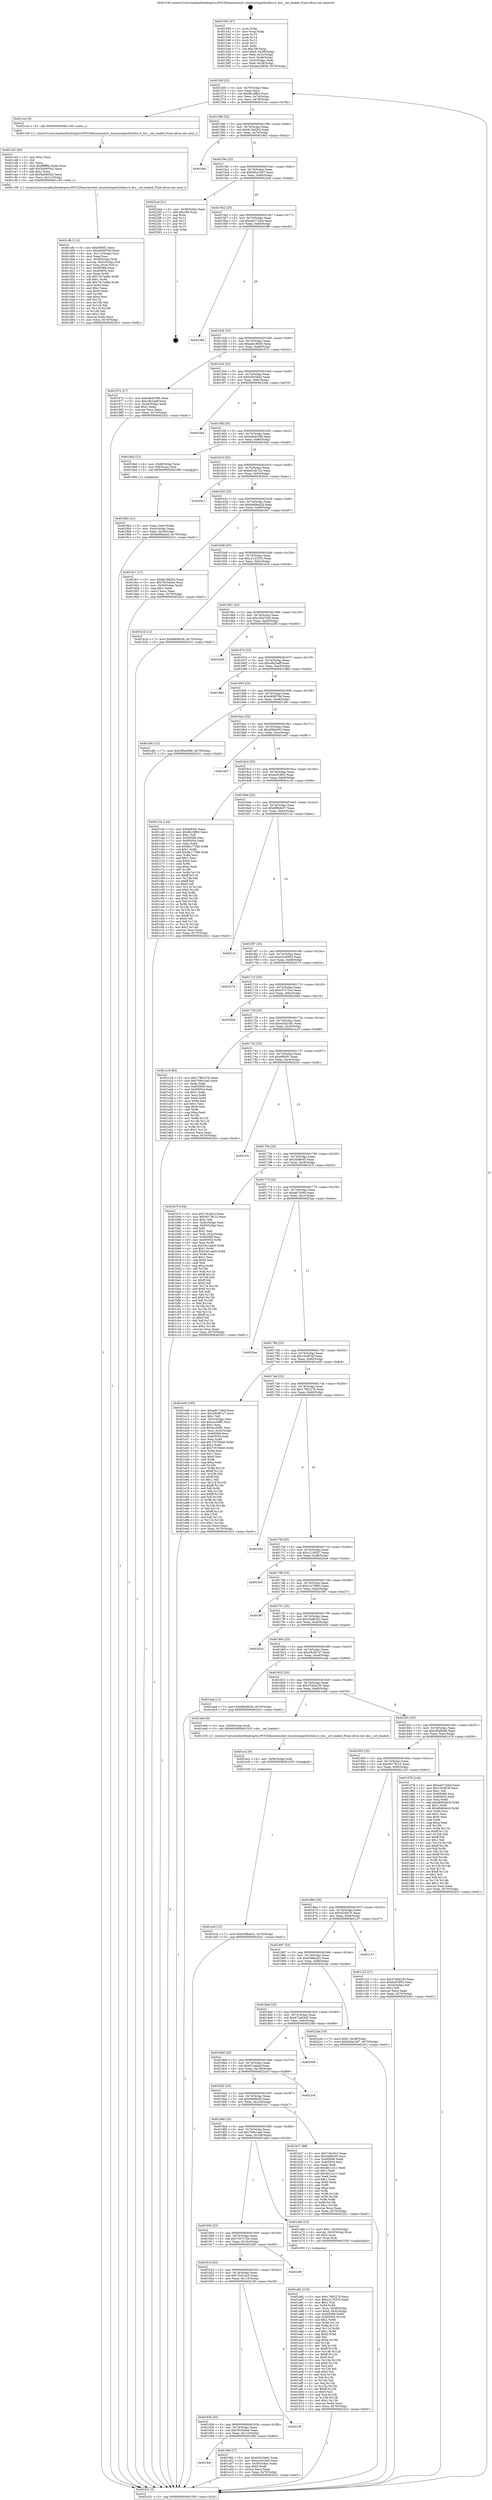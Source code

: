 digraph "0x401540" {
  label = "0x401540 (/mnt/c/Users/mathe/Desktop/tcc/POCII/binaries/extr_linuxtoolsperfutildso.h_dso__set_loaded_Final-ollvm.out::main(0))"
  labelloc = "t"
  node[shape=record]

  Entry [label="",width=0.3,height=0.3,shape=circle,fillcolor=black,style=filled]
  "0x40156f" [label="{
     0x40156f [23]\l
     | [instrs]\l
     &nbsp;&nbsp;0x40156f \<+3\>: mov -0x70(%rbp),%eax\l
     &nbsp;&nbsp;0x401572 \<+2\>: mov %eax,%ecx\l
     &nbsp;&nbsp;0x401574 \<+6\>: sub $0x8b18ffc0,%ecx\l
     &nbsp;&nbsp;0x40157a \<+3\>: mov %eax,-0x74(%rbp)\l
     &nbsp;&nbsp;0x40157d \<+3\>: mov %ecx,-0x78(%rbp)\l
     &nbsp;&nbsp;0x401580 \<+6\>: je 0000000000401cce \<main+0x78e\>\l
  }"]
  "0x401cce" [label="{
     0x401cce [5]\l
     | [instrs]\l
     &nbsp;&nbsp;0x401cce \<+5\>: call 0000000000401160 \<next_i\>\l
     | [calls]\l
     &nbsp;&nbsp;0x401160 \{1\} (/mnt/c/Users/mathe/Desktop/tcc/POCII/binaries/extr_linuxtoolsperfutildso.h_dso__set_loaded_Final-ollvm.out::next_i)\l
  }"]
  "0x401586" [label="{
     0x401586 [22]\l
     | [instrs]\l
     &nbsp;&nbsp;0x401586 \<+5\>: jmp 000000000040158b \<main+0x4b\>\l
     &nbsp;&nbsp;0x40158b \<+3\>: mov -0x74(%rbp),%eax\l
     &nbsp;&nbsp;0x40158e \<+5\>: sub $0x8c19d2b3,%eax\l
     &nbsp;&nbsp;0x401593 \<+3\>: mov %eax,-0x7c(%rbp)\l
     &nbsp;&nbsp;0x401596 \<+6\>: je 00000000004019e2 \<main+0x4a2\>\l
  }"]
  Exit [label="",width=0.3,height=0.3,shape=circle,fillcolor=black,style=filled,peripheries=2]
  "0x4019e2" [label="{
     0x4019e2\l
  }", style=dashed]
  "0x40159c" [label="{
     0x40159c [22]\l
     | [instrs]\l
     &nbsp;&nbsp;0x40159c \<+5\>: jmp 00000000004015a1 \<main+0x61\>\l
     &nbsp;&nbsp;0x4015a1 \<+3\>: mov -0x74(%rbp),%eax\l
     &nbsp;&nbsp;0x4015a4 \<+5\>: sub $0x950a1b97,%eax\l
     &nbsp;&nbsp;0x4015a9 \<+3\>: mov %eax,-0x80(%rbp)\l
     &nbsp;&nbsp;0x4015ac \<+6\>: je 00000000004022ed \<main+0xdad\>\l
  }"]
  "0x401ecb" [label="{
     0x401ecb [12]\l
     | [instrs]\l
     &nbsp;&nbsp;0x401ecb \<+7\>: movl $0x63f8ad32,-0x70(%rbp)\l
     &nbsp;&nbsp;0x401ed2 \<+5\>: jmp 0000000000402431 \<main+0xef1\>\l
  }"]
  "0x4022ed" [label="{
     0x4022ed [21]\l
     | [instrs]\l
     &nbsp;&nbsp;0x4022ed \<+3\>: mov -0x38(%rbp),%eax\l
     &nbsp;&nbsp;0x4022f0 \<+7\>: add $0x108,%rsp\l
     &nbsp;&nbsp;0x4022f7 \<+1\>: pop %rbx\l
     &nbsp;&nbsp;0x4022f8 \<+2\>: pop %r12\l
     &nbsp;&nbsp;0x4022fa \<+2\>: pop %r13\l
     &nbsp;&nbsp;0x4022fc \<+2\>: pop %r14\l
     &nbsp;&nbsp;0x4022fe \<+2\>: pop %r15\l
     &nbsp;&nbsp;0x402300 \<+1\>: pop %rbp\l
     &nbsp;&nbsp;0x402301 \<+1\>: ret\l
  }"]
  "0x4015b2" [label="{
     0x4015b2 [25]\l
     | [instrs]\l
     &nbsp;&nbsp;0x4015b2 \<+5\>: jmp 00000000004015b7 \<main+0x77\>\l
     &nbsp;&nbsp;0x4015b7 \<+3\>: mov -0x74(%rbp),%eax\l
     &nbsp;&nbsp;0x4015ba \<+5\>: sub $0xaeb71bbd,%eax\l
     &nbsp;&nbsp;0x4015bf \<+6\>: mov %eax,-0x84(%rbp)\l
     &nbsp;&nbsp;0x4015c5 \<+6\>: je 0000000000402389 \<main+0xe49\>\l
  }"]
  "0x401ec2" [label="{
     0x401ec2 [9]\l
     | [instrs]\l
     &nbsp;&nbsp;0x401ec2 \<+4\>: mov -0x58(%rbp),%rdi\l
     &nbsp;&nbsp;0x401ec6 \<+5\>: call 0000000000401030 \<free@plt\>\l
     | [calls]\l
     &nbsp;&nbsp;0x401030 \{1\} (unknown)\l
  }"]
  "0x402389" [label="{
     0x402389\l
  }", style=dashed]
  "0x4015cb" [label="{
     0x4015cb [25]\l
     | [instrs]\l
     &nbsp;&nbsp;0x4015cb \<+5\>: jmp 00000000004015d0 \<main+0x90\>\l
     &nbsp;&nbsp;0x4015d0 \<+3\>: mov -0x74(%rbp),%eax\l
     &nbsp;&nbsp;0x4015d3 \<+5\>: sub $0xaee18830,%eax\l
     &nbsp;&nbsp;0x4015d8 \<+6\>: mov %eax,-0x88(%rbp)\l
     &nbsp;&nbsp;0x4015de \<+6\>: je 0000000000401972 \<main+0x432\>\l
  }"]
  "0x401cfb" [label="{
     0x401cfb [113]\l
     | [instrs]\l
     &nbsp;&nbsp;0x401cfb \<+5\>: mov $0xb065f1,%ecx\l
     &nbsp;&nbsp;0x401d00 \<+5\>: mov $0xd400f76d,%edx\l
     &nbsp;&nbsp;0x401d05 \<+6\>: mov -0x11c(%rbp),%esi\l
     &nbsp;&nbsp;0x401d0b \<+3\>: imul %eax,%esi\l
     &nbsp;&nbsp;0x401d0e \<+4\>: mov -0x58(%rbp),%rdi\l
     &nbsp;&nbsp;0x401d12 \<+4\>: movslq -0x5c(%rbp),%r8\l
     &nbsp;&nbsp;0x401d16 \<+4\>: mov %esi,(%rdi,%r8,4)\l
     &nbsp;&nbsp;0x401d1a \<+7\>: mov 0x405068,%eax\l
     &nbsp;&nbsp;0x401d21 \<+7\>: mov 0x405054,%esi\l
     &nbsp;&nbsp;0x401d28 \<+3\>: mov %eax,%r9d\l
     &nbsp;&nbsp;0x401d2b \<+7\>: sub $0x74c7ad8a,%r9d\l
     &nbsp;&nbsp;0x401d32 \<+4\>: sub $0x1,%r9d\l
     &nbsp;&nbsp;0x401d36 \<+7\>: add $0x74c7ad8a,%r9d\l
     &nbsp;&nbsp;0x401d3d \<+4\>: imul %r9d,%eax\l
     &nbsp;&nbsp;0x401d41 \<+3\>: and $0x1,%eax\l
     &nbsp;&nbsp;0x401d44 \<+3\>: cmp $0x0,%eax\l
     &nbsp;&nbsp;0x401d47 \<+4\>: sete %r10b\l
     &nbsp;&nbsp;0x401d4b \<+3\>: cmp $0xa,%esi\l
     &nbsp;&nbsp;0x401d4e \<+4\>: setl %r11b\l
     &nbsp;&nbsp;0x401d52 \<+3\>: mov %r10b,%bl\l
     &nbsp;&nbsp;0x401d55 \<+3\>: and %r11b,%bl\l
     &nbsp;&nbsp;0x401d58 \<+3\>: xor %r11b,%r10b\l
     &nbsp;&nbsp;0x401d5b \<+3\>: or %r10b,%bl\l
     &nbsp;&nbsp;0x401d5e \<+3\>: test $0x1,%bl\l
     &nbsp;&nbsp;0x401d61 \<+3\>: cmovne %edx,%ecx\l
     &nbsp;&nbsp;0x401d64 \<+3\>: mov %ecx,-0x70(%rbp)\l
     &nbsp;&nbsp;0x401d67 \<+5\>: jmp 0000000000402431 \<main+0xef1\>\l
  }"]
  "0x401972" [label="{
     0x401972 [27]\l
     | [instrs]\l
     &nbsp;&nbsp;0x401972 \<+5\>: mov $0xb4b4c598,%eax\l
     &nbsp;&nbsp;0x401977 \<+5\>: mov $0xcdb2aaff,%ecx\l
     &nbsp;&nbsp;0x40197c \<+3\>: mov -0x34(%rbp),%edx\l
     &nbsp;&nbsp;0x40197f \<+3\>: cmp $0x2,%edx\l
     &nbsp;&nbsp;0x401982 \<+3\>: cmovne %ecx,%eax\l
     &nbsp;&nbsp;0x401985 \<+3\>: mov %eax,-0x70(%rbp)\l
     &nbsp;&nbsp;0x401988 \<+5\>: jmp 0000000000402431 \<main+0xef1\>\l
  }"]
  "0x4015e4" [label="{
     0x4015e4 [25]\l
     | [instrs]\l
     &nbsp;&nbsp;0x4015e4 \<+5\>: jmp 00000000004015e9 \<main+0xa9\>\l
     &nbsp;&nbsp;0x4015e9 \<+3\>: mov -0x74(%rbp),%eax\l
     &nbsp;&nbsp;0x4015ec \<+5\>: sub $0xb30c5b62,%eax\l
     &nbsp;&nbsp;0x4015f1 \<+6\>: mov %eax,-0x8c(%rbp)\l
     &nbsp;&nbsp;0x4015f7 \<+6\>: je 00000000004022bd \<main+0xd7d\>\l
  }"]
  "0x402431" [label="{
     0x402431 [5]\l
     | [instrs]\l
     &nbsp;&nbsp;0x402431 \<+5\>: jmp 000000000040156f \<main+0x2f\>\l
  }"]
  "0x401540" [label="{
     0x401540 [47]\l
     | [instrs]\l
     &nbsp;&nbsp;0x401540 \<+1\>: push %rbp\l
     &nbsp;&nbsp;0x401541 \<+3\>: mov %rsp,%rbp\l
     &nbsp;&nbsp;0x401544 \<+2\>: push %r15\l
     &nbsp;&nbsp;0x401546 \<+2\>: push %r14\l
     &nbsp;&nbsp;0x401548 \<+2\>: push %r13\l
     &nbsp;&nbsp;0x40154a \<+2\>: push %r12\l
     &nbsp;&nbsp;0x40154c \<+1\>: push %rbx\l
     &nbsp;&nbsp;0x40154d \<+7\>: sub $0x108,%rsp\l
     &nbsp;&nbsp;0x401554 \<+7\>: movl $0x0,-0x38(%rbp)\l
     &nbsp;&nbsp;0x40155b \<+3\>: mov %edi,-0x3c(%rbp)\l
     &nbsp;&nbsp;0x40155e \<+4\>: mov %rsi,-0x48(%rbp)\l
     &nbsp;&nbsp;0x401562 \<+3\>: mov -0x3c(%rbp),%edi\l
     &nbsp;&nbsp;0x401565 \<+3\>: mov %edi,-0x34(%rbp)\l
     &nbsp;&nbsp;0x401568 \<+7\>: movl $0xaee18830,-0x70(%rbp)\l
  }"]
  "0x401cd3" [label="{
     0x401cd3 [40]\l
     | [instrs]\l
     &nbsp;&nbsp;0x401cd3 \<+5\>: mov $0x2,%ecx\l
     &nbsp;&nbsp;0x401cd8 \<+1\>: cltd\l
     &nbsp;&nbsp;0x401cd9 \<+2\>: idiv %ecx\l
     &nbsp;&nbsp;0x401cdb \<+6\>: imul $0xfffffffe,%edx,%ecx\l
     &nbsp;&nbsp;0x401ce1 \<+6\>: add $0x5a9405b2,%ecx\l
     &nbsp;&nbsp;0x401ce7 \<+3\>: add $0x1,%ecx\l
     &nbsp;&nbsp;0x401cea \<+6\>: sub $0x5a9405b2,%ecx\l
     &nbsp;&nbsp;0x401cf0 \<+6\>: mov %ecx,-0x11c(%rbp)\l
     &nbsp;&nbsp;0x401cf6 \<+5\>: call 0000000000401160 \<next_i\>\l
     | [calls]\l
     &nbsp;&nbsp;0x401160 \{1\} (/mnt/c/Users/mathe/Desktop/tcc/POCII/binaries/extr_linuxtoolsperfutildso.h_dso__set_loaded_Final-ollvm.out::next_i)\l
  }"]
  "0x4022bd" [label="{
     0x4022bd\l
  }", style=dashed]
  "0x4015fd" [label="{
     0x4015fd [25]\l
     | [instrs]\l
     &nbsp;&nbsp;0x4015fd \<+5\>: jmp 0000000000401602 \<main+0xc2\>\l
     &nbsp;&nbsp;0x401602 \<+3\>: mov -0x74(%rbp),%eax\l
     &nbsp;&nbsp;0x401605 \<+5\>: sub $0xb4b4c598,%eax\l
     &nbsp;&nbsp;0x40160a \<+6\>: mov %eax,-0x90(%rbp)\l
     &nbsp;&nbsp;0x401610 \<+6\>: je 00000000004019a5 \<main+0x465\>\l
  }"]
  "0x401a82" [label="{
     0x401a82 [153]\l
     | [instrs]\l
     &nbsp;&nbsp;0x401a82 \<+5\>: mov $0x178b227b,%ecx\l
     &nbsp;&nbsp;0x401a87 \<+5\>: mov $0xc2125253,%edx\l
     &nbsp;&nbsp;0x401a8c \<+3\>: mov $0x1,%sil\l
     &nbsp;&nbsp;0x401a8f \<+3\>: xor %r8d,%r8d\l
     &nbsp;&nbsp;0x401a92 \<+4\>: mov %rax,-0x58(%rbp)\l
     &nbsp;&nbsp;0x401a96 \<+7\>: movl $0x0,-0x5c(%rbp)\l
     &nbsp;&nbsp;0x401a9d \<+8\>: mov 0x405068,%r9d\l
     &nbsp;&nbsp;0x401aa5 \<+8\>: mov 0x405054,%r10d\l
     &nbsp;&nbsp;0x401aad \<+4\>: sub $0x1,%r8d\l
     &nbsp;&nbsp;0x401ab1 \<+3\>: mov %r9d,%r11d\l
     &nbsp;&nbsp;0x401ab4 \<+3\>: add %r8d,%r11d\l
     &nbsp;&nbsp;0x401ab7 \<+4\>: imul %r11d,%r9d\l
     &nbsp;&nbsp;0x401abb \<+4\>: and $0x1,%r9d\l
     &nbsp;&nbsp;0x401abf \<+4\>: cmp $0x0,%r9d\l
     &nbsp;&nbsp;0x401ac3 \<+3\>: sete %bl\l
     &nbsp;&nbsp;0x401ac6 \<+4\>: cmp $0xa,%r10d\l
     &nbsp;&nbsp;0x401aca \<+4\>: setl %r14b\l
     &nbsp;&nbsp;0x401ace \<+3\>: mov %bl,%r15b\l
     &nbsp;&nbsp;0x401ad1 \<+4\>: xor $0xff,%r15b\l
     &nbsp;&nbsp;0x401ad5 \<+3\>: mov %r14b,%r12b\l
     &nbsp;&nbsp;0x401ad8 \<+4\>: xor $0xff,%r12b\l
     &nbsp;&nbsp;0x401adc \<+4\>: xor $0x0,%sil\l
     &nbsp;&nbsp;0x401ae0 \<+3\>: mov %r15b,%r13b\l
     &nbsp;&nbsp;0x401ae3 \<+4\>: and $0x0,%r13b\l
     &nbsp;&nbsp;0x401ae7 \<+3\>: and %sil,%bl\l
     &nbsp;&nbsp;0x401aea \<+3\>: mov %r12b,%al\l
     &nbsp;&nbsp;0x401aed \<+2\>: and $0x0,%al\l
     &nbsp;&nbsp;0x401aef \<+3\>: and %sil,%r14b\l
     &nbsp;&nbsp;0x401af2 \<+3\>: or %bl,%r13b\l
     &nbsp;&nbsp;0x401af5 \<+3\>: or %r14b,%al\l
     &nbsp;&nbsp;0x401af8 \<+3\>: xor %al,%r13b\l
     &nbsp;&nbsp;0x401afb \<+3\>: or %r12b,%r15b\l
     &nbsp;&nbsp;0x401afe \<+4\>: xor $0xff,%r15b\l
     &nbsp;&nbsp;0x401b02 \<+4\>: or $0x0,%sil\l
     &nbsp;&nbsp;0x401b06 \<+3\>: and %sil,%r15b\l
     &nbsp;&nbsp;0x401b09 \<+3\>: or %r15b,%r13b\l
     &nbsp;&nbsp;0x401b0c \<+4\>: test $0x1,%r13b\l
     &nbsp;&nbsp;0x401b10 \<+3\>: cmovne %edx,%ecx\l
     &nbsp;&nbsp;0x401b13 \<+3\>: mov %ecx,-0x70(%rbp)\l
     &nbsp;&nbsp;0x401b16 \<+5\>: jmp 0000000000402431 \<main+0xef1\>\l
  }"]
  "0x4019a5" [label="{
     0x4019a5 [13]\l
     | [instrs]\l
     &nbsp;&nbsp;0x4019a5 \<+4\>: mov -0x48(%rbp),%rax\l
     &nbsp;&nbsp;0x4019a9 \<+4\>: mov 0x8(%rax),%rdi\l
     &nbsp;&nbsp;0x4019ad \<+5\>: call 0000000000401060 \<atoi@plt\>\l
     | [calls]\l
     &nbsp;&nbsp;0x401060 \{1\} (unknown)\l
  }"]
  "0x401616" [label="{
     0x401616 [25]\l
     | [instrs]\l
     &nbsp;&nbsp;0x401616 \<+5\>: jmp 000000000040161b \<main+0xdb\>\l
     &nbsp;&nbsp;0x40161b \<+3\>: mov -0x74(%rbp),%eax\l
     &nbsp;&nbsp;0x40161e \<+5\>: sub $0xb624b7a2,%eax\l
     &nbsp;&nbsp;0x401623 \<+6\>: mov %eax,-0x94(%rbp)\l
     &nbsp;&nbsp;0x401629 \<+6\>: je 0000000000402021 \<main+0xae1\>\l
  }"]
  "0x4019b2" [label="{
     0x4019b2 [21]\l
     | [instrs]\l
     &nbsp;&nbsp;0x4019b2 \<+3\>: mov %eax,-0x4c(%rbp)\l
     &nbsp;&nbsp;0x4019b5 \<+3\>: mov -0x4c(%rbp),%eax\l
     &nbsp;&nbsp;0x4019b8 \<+3\>: mov %eax,-0x30(%rbp)\l
     &nbsp;&nbsp;0x4019bb \<+7\>: movl $0xbdd9ad2d,-0x70(%rbp)\l
     &nbsp;&nbsp;0x4019c2 \<+5\>: jmp 0000000000402431 \<main+0xef1\>\l
  }"]
  "0x40194f" [label="{
     0x40194f\l
  }", style=dashed]
  "0x402021" [label="{
     0x402021\l
  }", style=dashed]
  "0x40162f" [label="{
     0x40162f [25]\l
     | [instrs]\l
     &nbsp;&nbsp;0x40162f \<+5\>: jmp 0000000000401634 \<main+0xf4\>\l
     &nbsp;&nbsp;0x401634 \<+3\>: mov -0x74(%rbp),%eax\l
     &nbsp;&nbsp;0x401637 \<+5\>: sub $0xbdd9ad2d,%eax\l
     &nbsp;&nbsp;0x40163c \<+6\>: mov %eax,-0x98(%rbp)\l
     &nbsp;&nbsp;0x401642 \<+6\>: je 00000000004019c7 \<main+0x487\>\l
  }"]
  "0x4019fd" [label="{
     0x4019fd [27]\l
     | [instrs]\l
     &nbsp;&nbsp;0x4019fd \<+5\>: mov $0xb30c5b62,%eax\l
     &nbsp;&nbsp;0x401a02 \<+5\>: mov $0xec0423dc,%ecx\l
     &nbsp;&nbsp;0x401a07 \<+3\>: mov -0x30(%rbp),%edx\l
     &nbsp;&nbsp;0x401a0a \<+3\>: cmp $0x0,%edx\l
     &nbsp;&nbsp;0x401a0d \<+3\>: cmove %ecx,%eax\l
     &nbsp;&nbsp;0x401a10 \<+3\>: mov %eax,-0x70(%rbp)\l
     &nbsp;&nbsp;0x401a13 \<+5\>: jmp 0000000000402431 \<main+0xef1\>\l
  }"]
  "0x4019c7" [label="{
     0x4019c7 [27]\l
     | [instrs]\l
     &nbsp;&nbsp;0x4019c7 \<+5\>: mov $0x8c19d2b3,%eax\l
     &nbsp;&nbsp;0x4019cc \<+5\>: mov $0x7810a0ee,%ecx\l
     &nbsp;&nbsp;0x4019d1 \<+3\>: mov -0x30(%rbp),%edx\l
     &nbsp;&nbsp;0x4019d4 \<+3\>: cmp $0x1,%edx\l
     &nbsp;&nbsp;0x4019d7 \<+3\>: cmovl %ecx,%eax\l
     &nbsp;&nbsp;0x4019da \<+3\>: mov %eax,-0x70(%rbp)\l
     &nbsp;&nbsp;0x4019dd \<+5\>: jmp 0000000000402431 \<main+0xef1\>\l
  }"]
  "0x401648" [label="{
     0x401648 [25]\l
     | [instrs]\l
     &nbsp;&nbsp;0x401648 \<+5\>: jmp 000000000040164d \<main+0x10d\>\l
     &nbsp;&nbsp;0x40164d \<+3\>: mov -0x74(%rbp),%eax\l
     &nbsp;&nbsp;0x401650 \<+5\>: sub $0xc2125253,%eax\l
     &nbsp;&nbsp;0x401655 \<+6\>: mov %eax,-0x9c(%rbp)\l
     &nbsp;&nbsp;0x40165b \<+6\>: je 0000000000401b1b \<main+0x5db\>\l
  }"]
  "0x401936" [label="{
     0x401936 [25]\l
     | [instrs]\l
     &nbsp;&nbsp;0x401936 \<+5\>: jmp 000000000040193b \<main+0x3fb\>\l
     &nbsp;&nbsp;0x40193b \<+3\>: mov -0x74(%rbp),%eax\l
     &nbsp;&nbsp;0x40193e \<+5\>: sub $0x7810a0ee,%eax\l
     &nbsp;&nbsp;0x401943 \<+6\>: mov %eax,-0x114(%rbp)\l
     &nbsp;&nbsp;0x401949 \<+6\>: je 00000000004019fd \<main+0x4bd\>\l
  }"]
  "0x401b1b" [label="{
     0x401b1b [12]\l
     | [instrs]\l
     &nbsp;&nbsp;0x401b1b \<+7\>: movl $0x69e9fc5b,-0x70(%rbp)\l
     &nbsp;&nbsp;0x401b22 \<+5\>: jmp 0000000000402431 \<main+0xef1\>\l
  }"]
  "0x401661" [label="{
     0x401661 [25]\l
     | [instrs]\l
     &nbsp;&nbsp;0x401661 \<+5\>: jmp 0000000000401666 \<main+0x126\>\l
     &nbsp;&nbsp;0x401666 \<+3\>: mov -0x74(%rbp),%eax\l
     &nbsp;&nbsp;0x401669 \<+5\>: sub $0xc5b37dc8,%eax\l
     &nbsp;&nbsp;0x40166e \<+6\>: mov %eax,-0xa0(%rbp)\l
     &nbsp;&nbsp;0x401674 \<+6\>: je 0000000000402280 \<main+0xd40\>\l
  }"]
  "0x40219f" [label="{
     0x40219f\l
  }", style=dashed]
  "0x402280" [label="{
     0x402280\l
  }", style=dashed]
  "0x40167a" [label="{
     0x40167a [25]\l
     | [instrs]\l
     &nbsp;&nbsp;0x40167a \<+5\>: jmp 000000000040167f \<main+0x13f\>\l
     &nbsp;&nbsp;0x40167f \<+3\>: mov -0x74(%rbp),%eax\l
     &nbsp;&nbsp;0x401682 \<+5\>: sub $0xcdb2aaff,%eax\l
     &nbsp;&nbsp;0x401687 \<+6\>: mov %eax,-0xa4(%rbp)\l
     &nbsp;&nbsp;0x40168d \<+6\>: je 000000000040198d \<main+0x44d\>\l
  }"]
  "0x40191d" [label="{
     0x40191d [25]\l
     | [instrs]\l
     &nbsp;&nbsp;0x40191d \<+5\>: jmp 0000000000401922 \<main+0x3e2\>\l
     &nbsp;&nbsp;0x401922 \<+3\>: mov -0x74(%rbp),%eax\l
     &nbsp;&nbsp;0x401925 \<+5\>: sub $0x75cb1a25,%eax\l
     &nbsp;&nbsp;0x40192a \<+6\>: mov %eax,-0x110(%rbp)\l
     &nbsp;&nbsp;0x401930 \<+6\>: je 000000000040219f \<main+0xc5f\>\l
  }"]
  "0x40198d" [label="{
     0x40198d\l
  }", style=dashed]
  "0x401693" [label="{
     0x401693 [25]\l
     | [instrs]\l
     &nbsp;&nbsp;0x401693 \<+5\>: jmp 0000000000401698 \<main+0x158\>\l
     &nbsp;&nbsp;0x401698 \<+3\>: mov -0x74(%rbp),%eax\l
     &nbsp;&nbsp;0x40169b \<+5\>: sub $0xd400f76d,%eax\l
     &nbsp;&nbsp;0x4016a0 \<+6\>: mov %eax,-0xa8(%rbp)\l
     &nbsp;&nbsp;0x4016a6 \<+6\>: je 0000000000401d6c \<main+0x82c\>\l
  }"]
  "0x40229f" [label="{
     0x40229f\l
  }", style=dashed]
  "0x401d6c" [label="{
     0x401d6c [12]\l
     | [instrs]\l
     &nbsp;&nbsp;0x401d6c \<+7\>: movl $0x3f5a90b6,-0x70(%rbp)\l
     &nbsp;&nbsp;0x401d73 \<+5\>: jmp 0000000000402431 \<main+0xef1\>\l
  }"]
  "0x4016ac" [label="{
     0x4016ac [25]\l
     | [instrs]\l
     &nbsp;&nbsp;0x4016ac \<+5\>: jmp 00000000004016b1 \<main+0x171\>\l
     &nbsp;&nbsp;0x4016b1 \<+3\>: mov -0x74(%rbp),%eax\l
     &nbsp;&nbsp;0x4016b4 \<+5\>: sub $0xd5fde940,%eax\l
     &nbsp;&nbsp;0x4016b9 \<+6\>: mov %eax,-0xac(%rbp)\l
     &nbsp;&nbsp;0x4016bf \<+6\>: je 0000000000401ed7 \<main+0x997\>\l
  }"]
  "0x401904" [label="{
     0x401904 [25]\l
     | [instrs]\l
     &nbsp;&nbsp;0x401904 \<+5\>: jmp 0000000000401909 \<main+0x3c9\>\l
     &nbsp;&nbsp;0x401909 \<+3\>: mov -0x74(%rbp),%eax\l
     &nbsp;&nbsp;0x40190c \<+5\>: sub $0x7357c7be,%eax\l
     &nbsp;&nbsp;0x401911 \<+6\>: mov %eax,-0x10c(%rbp)\l
     &nbsp;&nbsp;0x401917 \<+6\>: je 000000000040229f \<main+0xd5f\>\l
  }"]
  "0x401ed7" [label="{
     0x401ed7\l
  }", style=dashed]
  "0x4016c5" [label="{
     0x4016c5 [25]\l
     | [instrs]\l
     &nbsp;&nbsp;0x4016c5 \<+5\>: jmp 00000000004016ca \<main+0x18a\>\l
     &nbsp;&nbsp;0x4016ca \<+3\>: mov -0x74(%rbp),%eax\l
     &nbsp;&nbsp;0x4016cd \<+5\>: sub $0xdcf1df03,%eax\l
     &nbsp;&nbsp;0x4016d2 \<+6\>: mov %eax,-0xb0(%rbp)\l
     &nbsp;&nbsp;0x4016d8 \<+6\>: je 0000000000401c3e \<main+0x6fe\>\l
  }"]
  "0x401a6b" [label="{
     0x401a6b [23]\l
     | [instrs]\l
     &nbsp;&nbsp;0x401a6b \<+7\>: movl $0x1,-0x50(%rbp)\l
     &nbsp;&nbsp;0x401a72 \<+4\>: movslq -0x50(%rbp),%rax\l
     &nbsp;&nbsp;0x401a76 \<+4\>: shl $0x2,%rax\l
     &nbsp;&nbsp;0x401a7a \<+3\>: mov %rax,%rdi\l
     &nbsp;&nbsp;0x401a7d \<+5\>: call 0000000000401050 \<malloc@plt\>\l
     | [calls]\l
     &nbsp;&nbsp;0x401050 \{1\} (unknown)\l
  }"]
  "0x401c3e" [label="{
     0x401c3e [144]\l
     | [instrs]\l
     &nbsp;&nbsp;0x401c3e \<+5\>: mov $0xb065f1,%eax\l
     &nbsp;&nbsp;0x401c43 \<+5\>: mov $0x8b18ffc0,%ecx\l
     &nbsp;&nbsp;0x401c48 \<+2\>: mov $0x1,%dl\l
     &nbsp;&nbsp;0x401c4a \<+7\>: mov 0x405068,%esi\l
     &nbsp;&nbsp;0x401c51 \<+7\>: mov 0x405054,%edi\l
     &nbsp;&nbsp;0x401c58 \<+3\>: mov %esi,%r8d\l
     &nbsp;&nbsp;0x401c5b \<+7\>: sub $0x9b1776fe,%r8d\l
     &nbsp;&nbsp;0x401c62 \<+4\>: sub $0x1,%r8d\l
     &nbsp;&nbsp;0x401c66 \<+7\>: add $0x9b1776fe,%r8d\l
     &nbsp;&nbsp;0x401c6d \<+4\>: imul %r8d,%esi\l
     &nbsp;&nbsp;0x401c71 \<+3\>: and $0x1,%esi\l
     &nbsp;&nbsp;0x401c74 \<+3\>: cmp $0x0,%esi\l
     &nbsp;&nbsp;0x401c77 \<+4\>: sete %r9b\l
     &nbsp;&nbsp;0x401c7b \<+3\>: cmp $0xa,%edi\l
     &nbsp;&nbsp;0x401c7e \<+4\>: setl %r10b\l
     &nbsp;&nbsp;0x401c82 \<+3\>: mov %r9b,%r11b\l
     &nbsp;&nbsp;0x401c85 \<+4\>: xor $0xff,%r11b\l
     &nbsp;&nbsp;0x401c89 \<+3\>: mov %r10b,%bl\l
     &nbsp;&nbsp;0x401c8c \<+3\>: xor $0xff,%bl\l
     &nbsp;&nbsp;0x401c8f \<+3\>: xor $0x0,%dl\l
     &nbsp;&nbsp;0x401c92 \<+3\>: mov %r11b,%r14b\l
     &nbsp;&nbsp;0x401c95 \<+4\>: and $0x0,%r14b\l
     &nbsp;&nbsp;0x401c99 \<+3\>: and %dl,%r9b\l
     &nbsp;&nbsp;0x401c9c \<+3\>: mov %bl,%r15b\l
     &nbsp;&nbsp;0x401c9f \<+4\>: and $0x0,%r15b\l
     &nbsp;&nbsp;0x401ca3 \<+3\>: and %dl,%r10b\l
     &nbsp;&nbsp;0x401ca6 \<+3\>: or %r9b,%r14b\l
     &nbsp;&nbsp;0x401ca9 \<+3\>: or %r10b,%r15b\l
     &nbsp;&nbsp;0x401cac \<+3\>: xor %r15b,%r14b\l
     &nbsp;&nbsp;0x401caf \<+3\>: or %bl,%r11b\l
     &nbsp;&nbsp;0x401cb2 \<+4\>: xor $0xff,%r11b\l
     &nbsp;&nbsp;0x401cb6 \<+3\>: or $0x0,%dl\l
     &nbsp;&nbsp;0x401cb9 \<+3\>: and %dl,%r11b\l
     &nbsp;&nbsp;0x401cbc \<+3\>: or %r11b,%r14b\l
     &nbsp;&nbsp;0x401cbf \<+4\>: test $0x1,%r14b\l
     &nbsp;&nbsp;0x401cc3 \<+3\>: cmovne %ecx,%eax\l
     &nbsp;&nbsp;0x401cc6 \<+3\>: mov %eax,-0x70(%rbp)\l
     &nbsp;&nbsp;0x401cc9 \<+5\>: jmp 0000000000402431 \<main+0xef1\>\l
  }"]
  "0x4016de" [label="{
     0x4016de [25]\l
     | [instrs]\l
     &nbsp;&nbsp;0x4016de \<+5\>: jmp 00000000004016e3 \<main+0x1a3\>\l
     &nbsp;&nbsp;0x4016e3 \<+3\>: mov -0x74(%rbp),%eax\l
     &nbsp;&nbsp;0x4016e6 \<+5\>: sub $0xdf9b9c07,%eax\l
     &nbsp;&nbsp;0x4016eb \<+6\>: mov %eax,-0xb4(%rbp)\l
     &nbsp;&nbsp;0x4016f1 \<+6\>: je 000000000040212c \<main+0xbec\>\l
  }"]
  "0x4018eb" [label="{
     0x4018eb [25]\l
     | [instrs]\l
     &nbsp;&nbsp;0x4018eb \<+5\>: jmp 00000000004018f0 \<main+0x3b0\>\l
     &nbsp;&nbsp;0x4018f0 \<+3\>: mov -0x74(%rbp),%eax\l
     &nbsp;&nbsp;0x4018f3 \<+5\>: sub $0x709e1ea0,%eax\l
     &nbsp;&nbsp;0x4018f8 \<+6\>: mov %eax,-0x108(%rbp)\l
     &nbsp;&nbsp;0x4018fe \<+6\>: je 0000000000401a6b \<main+0x52b\>\l
  }"]
  "0x40212c" [label="{
     0x40212c\l
  }", style=dashed]
  "0x4016f7" [label="{
     0x4016f7 [25]\l
     | [instrs]\l
     &nbsp;&nbsp;0x4016f7 \<+5\>: jmp 00000000004016fc \<main+0x1bc\>\l
     &nbsp;&nbsp;0x4016fc \<+3\>: mov -0x74(%rbp),%eax\l
     &nbsp;&nbsp;0x4016ff \<+5\>: sub $0xe52d5955,%eax\l
     &nbsp;&nbsp;0x401704 \<+6\>: mov %eax,-0xb8(%rbp)\l
     &nbsp;&nbsp;0x40170a \<+6\>: je 0000000000402274 \<main+0xd34\>\l
  }"]
  "0x401b27" [label="{
     0x401b27 [88]\l
     | [instrs]\l
     &nbsp;&nbsp;0x401b27 \<+5\>: mov $0x7cfcc0c2,%eax\l
     &nbsp;&nbsp;0x401b2c \<+5\>: mov $0x3dd9c05,%ecx\l
     &nbsp;&nbsp;0x401b31 \<+7\>: mov 0x405068,%edx\l
     &nbsp;&nbsp;0x401b38 \<+7\>: mov 0x405054,%esi\l
     &nbsp;&nbsp;0x401b3f \<+2\>: mov %edx,%edi\l
     &nbsp;&nbsp;0x401b41 \<+6\>: sub $0x4fc1cc11,%edi\l
     &nbsp;&nbsp;0x401b47 \<+3\>: sub $0x1,%edi\l
     &nbsp;&nbsp;0x401b4a \<+6\>: add $0x4fc1cc11,%edi\l
     &nbsp;&nbsp;0x401b50 \<+3\>: imul %edi,%edx\l
     &nbsp;&nbsp;0x401b53 \<+3\>: and $0x1,%edx\l
     &nbsp;&nbsp;0x401b56 \<+3\>: cmp $0x0,%edx\l
     &nbsp;&nbsp;0x401b59 \<+4\>: sete %r8b\l
     &nbsp;&nbsp;0x401b5d \<+3\>: cmp $0xa,%esi\l
     &nbsp;&nbsp;0x401b60 \<+4\>: setl %r9b\l
     &nbsp;&nbsp;0x401b64 \<+3\>: mov %r8b,%r10b\l
     &nbsp;&nbsp;0x401b67 \<+3\>: and %r9b,%r10b\l
     &nbsp;&nbsp;0x401b6a \<+3\>: xor %r9b,%r8b\l
     &nbsp;&nbsp;0x401b6d \<+3\>: or %r8b,%r10b\l
     &nbsp;&nbsp;0x401b70 \<+4\>: test $0x1,%r10b\l
     &nbsp;&nbsp;0x401b74 \<+3\>: cmovne %ecx,%eax\l
     &nbsp;&nbsp;0x401b77 \<+3\>: mov %eax,-0x70(%rbp)\l
     &nbsp;&nbsp;0x401b7a \<+5\>: jmp 0000000000402431 \<main+0xef1\>\l
  }"]
  "0x402274" [label="{
     0x402274\l
  }", style=dashed]
  "0x401710" [label="{
     0x401710 [25]\l
     | [instrs]\l
     &nbsp;&nbsp;0x401710 \<+5\>: jmp 0000000000401715 \<main+0x1d5\>\l
     &nbsp;&nbsp;0x401715 \<+3\>: mov -0x74(%rbp),%eax\l
     &nbsp;&nbsp;0x401718 \<+5\>: sub $0xe57c75cc,%eax\l
     &nbsp;&nbsp;0x40171d \<+6\>: mov %eax,-0xbc(%rbp)\l
     &nbsp;&nbsp;0x401723 \<+6\>: je 00000000004020bd \<main+0xb7d\>\l
  }"]
  "0x4018d2" [label="{
     0x4018d2 [25]\l
     | [instrs]\l
     &nbsp;&nbsp;0x4018d2 \<+5\>: jmp 00000000004018d7 \<main+0x397\>\l
     &nbsp;&nbsp;0x4018d7 \<+3\>: mov -0x74(%rbp),%eax\l
     &nbsp;&nbsp;0x4018da \<+5\>: sub $0x69e9fc5b,%eax\l
     &nbsp;&nbsp;0x4018df \<+6\>: mov %eax,-0x104(%rbp)\l
     &nbsp;&nbsp;0x4018e5 \<+6\>: je 0000000000401b27 \<main+0x5e7\>\l
  }"]
  "0x4020bd" [label="{
     0x4020bd\l
  }", style=dashed]
  "0x401729" [label="{
     0x401729 [25]\l
     | [instrs]\l
     &nbsp;&nbsp;0x401729 \<+5\>: jmp 000000000040172e \<main+0x1ee\>\l
     &nbsp;&nbsp;0x40172e \<+3\>: mov -0x74(%rbp),%eax\l
     &nbsp;&nbsp;0x401731 \<+5\>: sub $0xec0423dc,%eax\l
     &nbsp;&nbsp;0x401736 \<+6\>: mov %eax,-0xc0(%rbp)\l
     &nbsp;&nbsp;0x40173c \<+6\>: je 0000000000401a18 \<main+0x4d8\>\l
  }"]
  "0x4022c9" [label="{
     0x4022c9\l
  }", style=dashed]
  "0x401a18" [label="{
     0x401a18 [83]\l
     | [instrs]\l
     &nbsp;&nbsp;0x401a18 \<+5\>: mov $0x178b227b,%eax\l
     &nbsp;&nbsp;0x401a1d \<+5\>: mov $0x709e1ea0,%ecx\l
     &nbsp;&nbsp;0x401a22 \<+2\>: xor %edx,%edx\l
     &nbsp;&nbsp;0x401a24 \<+7\>: mov 0x405068,%esi\l
     &nbsp;&nbsp;0x401a2b \<+7\>: mov 0x405054,%edi\l
     &nbsp;&nbsp;0x401a32 \<+3\>: sub $0x1,%edx\l
     &nbsp;&nbsp;0x401a35 \<+3\>: mov %esi,%r8d\l
     &nbsp;&nbsp;0x401a38 \<+3\>: add %edx,%r8d\l
     &nbsp;&nbsp;0x401a3b \<+4\>: imul %r8d,%esi\l
     &nbsp;&nbsp;0x401a3f \<+3\>: and $0x1,%esi\l
     &nbsp;&nbsp;0x401a42 \<+3\>: cmp $0x0,%esi\l
     &nbsp;&nbsp;0x401a45 \<+4\>: sete %r9b\l
     &nbsp;&nbsp;0x401a49 \<+3\>: cmp $0xa,%edi\l
     &nbsp;&nbsp;0x401a4c \<+4\>: setl %r10b\l
     &nbsp;&nbsp;0x401a50 \<+3\>: mov %r9b,%r11b\l
     &nbsp;&nbsp;0x401a53 \<+3\>: and %r10b,%r11b\l
     &nbsp;&nbsp;0x401a56 \<+3\>: xor %r10b,%r9b\l
     &nbsp;&nbsp;0x401a59 \<+3\>: or %r9b,%r11b\l
     &nbsp;&nbsp;0x401a5c \<+4\>: test $0x1,%r11b\l
     &nbsp;&nbsp;0x401a60 \<+3\>: cmovne %ecx,%eax\l
     &nbsp;&nbsp;0x401a63 \<+3\>: mov %eax,-0x70(%rbp)\l
     &nbsp;&nbsp;0x401a66 \<+5\>: jmp 0000000000402431 \<main+0xef1\>\l
  }"]
  "0x401742" [label="{
     0x401742 [25]\l
     | [instrs]\l
     &nbsp;&nbsp;0x401742 \<+5\>: jmp 0000000000401747 \<main+0x207\>\l
     &nbsp;&nbsp;0x401747 \<+3\>: mov -0x74(%rbp),%eax\l
     &nbsp;&nbsp;0x40174a \<+5\>: sub $0xb065f1,%eax\l
     &nbsp;&nbsp;0x40174f \<+6\>: mov %eax,-0xc4(%rbp)\l
     &nbsp;&nbsp;0x401755 \<+6\>: je 000000000040233c \<main+0xdfc\>\l
  }"]
  "0x4018b9" [label="{
     0x4018b9 [25]\l
     | [instrs]\l
     &nbsp;&nbsp;0x4018b9 \<+5\>: jmp 00000000004018be \<main+0x37e\>\l
     &nbsp;&nbsp;0x4018be \<+3\>: mov -0x74(%rbp),%eax\l
     &nbsp;&nbsp;0x4018c1 \<+5\>: sub $0x67c4abef,%eax\l
     &nbsp;&nbsp;0x4018c6 \<+6\>: mov %eax,-0x100(%rbp)\l
     &nbsp;&nbsp;0x4018cc \<+6\>: je 00000000004022c9 \<main+0xd89\>\l
  }"]
  "0x40233c" [label="{
     0x40233c\l
  }", style=dashed]
  "0x40175b" [label="{
     0x40175b [25]\l
     | [instrs]\l
     &nbsp;&nbsp;0x40175b \<+5\>: jmp 0000000000401760 \<main+0x220\>\l
     &nbsp;&nbsp;0x401760 \<+3\>: mov -0x74(%rbp),%eax\l
     &nbsp;&nbsp;0x401763 \<+5\>: sub $0x3dd9c05,%eax\l
     &nbsp;&nbsp;0x401768 \<+6\>: mov %eax,-0xc8(%rbp)\l
     &nbsp;&nbsp;0x40176e \<+6\>: je 0000000000401b7f \<main+0x63f\>\l
  }"]
  "0x4023d8" [label="{
     0x4023d8\l
  }", style=dashed]
  "0x401b7f" [label="{
     0x401b7f [164]\l
     | [instrs]\l
     &nbsp;&nbsp;0x401b7f \<+5\>: mov $0x7cfcc0c2,%eax\l
     &nbsp;&nbsp;0x401b84 \<+5\>: mov $0x56178c15,%ecx\l
     &nbsp;&nbsp;0x401b89 \<+2\>: mov $0x1,%dl\l
     &nbsp;&nbsp;0x401b8b \<+3\>: mov -0x5c(%rbp),%esi\l
     &nbsp;&nbsp;0x401b8e \<+3\>: cmp -0x50(%rbp),%esi\l
     &nbsp;&nbsp;0x401b91 \<+4\>: setl %dil\l
     &nbsp;&nbsp;0x401b95 \<+4\>: and $0x1,%dil\l
     &nbsp;&nbsp;0x401b99 \<+4\>: mov %dil,-0x2a(%rbp)\l
     &nbsp;&nbsp;0x401b9d \<+7\>: mov 0x405068,%esi\l
     &nbsp;&nbsp;0x401ba4 \<+8\>: mov 0x405054,%r8d\l
     &nbsp;&nbsp;0x401bac \<+3\>: mov %esi,%r9d\l
     &nbsp;&nbsp;0x401baf \<+7\>: sub $0x53e1adc9,%r9d\l
     &nbsp;&nbsp;0x401bb6 \<+4\>: sub $0x1,%r9d\l
     &nbsp;&nbsp;0x401bba \<+7\>: add $0x53e1adc9,%r9d\l
     &nbsp;&nbsp;0x401bc1 \<+4\>: imul %r9d,%esi\l
     &nbsp;&nbsp;0x401bc5 \<+3\>: and $0x1,%esi\l
     &nbsp;&nbsp;0x401bc8 \<+3\>: cmp $0x0,%esi\l
     &nbsp;&nbsp;0x401bcb \<+4\>: sete %dil\l
     &nbsp;&nbsp;0x401bcf \<+4\>: cmp $0xa,%r8d\l
     &nbsp;&nbsp;0x401bd3 \<+4\>: setl %r10b\l
     &nbsp;&nbsp;0x401bd7 \<+3\>: mov %dil,%r11b\l
     &nbsp;&nbsp;0x401bda \<+4\>: xor $0xff,%r11b\l
     &nbsp;&nbsp;0x401bde \<+3\>: mov %r10b,%bl\l
     &nbsp;&nbsp;0x401be1 \<+3\>: xor $0xff,%bl\l
     &nbsp;&nbsp;0x401be4 \<+3\>: xor $0x0,%dl\l
     &nbsp;&nbsp;0x401be7 \<+3\>: mov %r11b,%r14b\l
     &nbsp;&nbsp;0x401bea \<+4\>: and $0x0,%r14b\l
     &nbsp;&nbsp;0x401bee \<+3\>: and %dl,%dil\l
     &nbsp;&nbsp;0x401bf1 \<+3\>: mov %bl,%r15b\l
     &nbsp;&nbsp;0x401bf4 \<+4\>: and $0x0,%r15b\l
     &nbsp;&nbsp;0x401bf8 \<+3\>: and %dl,%r10b\l
     &nbsp;&nbsp;0x401bfb \<+3\>: or %dil,%r14b\l
     &nbsp;&nbsp;0x401bfe \<+3\>: or %r10b,%r15b\l
     &nbsp;&nbsp;0x401c01 \<+3\>: xor %r15b,%r14b\l
     &nbsp;&nbsp;0x401c04 \<+3\>: or %bl,%r11b\l
     &nbsp;&nbsp;0x401c07 \<+4\>: xor $0xff,%r11b\l
     &nbsp;&nbsp;0x401c0b \<+3\>: or $0x0,%dl\l
     &nbsp;&nbsp;0x401c0e \<+3\>: and %dl,%r11b\l
     &nbsp;&nbsp;0x401c11 \<+3\>: or %r11b,%r14b\l
     &nbsp;&nbsp;0x401c14 \<+4\>: test $0x1,%r14b\l
     &nbsp;&nbsp;0x401c18 \<+3\>: cmovne %ecx,%eax\l
     &nbsp;&nbsp;0x401c1b \<+3\>: mov %eax,-0x70(%rbp)\l
     &nbsp;&nbsp;0x401c1e \<+5\>: jmp 0000000000402431 \<main+0xef1\>\l
  }"]
  "0x401774" [label="{
     0x401774 [25]\l
     | [instrs]\l
     &nbsp;&nbsp;0x401774 \<+5\>: jmp 0000000000401779 \<main+0x239\>\l
     &nbsp;&nbsp;0x401779 \<+3\>: mov -0x74(%rbp),%eax\l
     &nbsp;&nbsp;0x40177c \<+5\>: sub $0xde73b90,%eax\l
     &nbsp;&nbsp;0x401781 \<+6\>: mov %eax,-0xcc(%rbp)\l
     &nbsp;&nbsp;0x401787 \<+6\>: je 00000000004023aa \<main+0xe6a\>\l
  }"]
  "0x4018a0" [label="{
     0x4018a0 [25]\l
     | [instrs]\l
     &nbsp;&nbsp;0x4018a0 \<+5\>: jmp 00000000004018a5 \<main+0x365\>\l
     &nbsp;&nbsp;0x4018a5 \<+3\>: mov -0x74(%rbp),%eax\l
     &nbsp;&nbsp;0x4018a8 \<+5\>: sub $0x672a63d5,%eax\l
     &nbsp;&nbsp;0x4018ad \<+6\>: mov %eax,-0xfc(%rbp)\l
     &nbsp;&nbsp;0x4018b3 \<+6\>: je 00000000004023d8 \<main+0xe98\>\l
  }"]
  "0x4023aa" [label="{
     0x4023aa\l
  }", style=dashed]
  "0x40178d" [label="{
     0x40178d [25]\l
     | [instrs]\l
     &nbsp;&nbsp;0x40178d \<+5\>: jmp 0000000000401792 \<main+0x252\>\l
     &nbsp;&nbsp;0x401792 \<+3\>: mov -0x74(%rbp),%eax\l
     &nbsp;&nbsp;0x401795 \<+5\>: sub $0x10c0f15f,%eax\l
     &nbsp;&nbsp;0x40179a \<+6\>: mov %eax,-0xd0(%rbp)\l
     &nbsp;&nbsp;0x4017a0 \<+6\>: je 0000000000401e08 \<main+0x8c8\>\l
  }"]
  "0x4022da" [label="{
     0x4022da [19]\l
     | [instrs]\l
     &nbsp;&nbsp;0x4022da \<+7\>: movl $0x0,-0x38(%rbp)\l
     &nbsp;&nbsp;0x4022e1 \<+7\>: movl $0x950a1b97,-0x70(%rbp)\l
     &nbsp;&nbsp;0x4022e8 \<+5\>: jmp 0000000000402431 \<main+0xef1\>\l
  }"]
  "0x401e08" [label="{
     0x401e08 [165]\l
     | [instrs]\l
     &nbsp;&nbsp;0x401e08 \<+5\>: mov $0xaeb71bbd,%eax\l
     &nbsp;&nbsp;0x401e0d \<+5\>: mov $0x29c067a7,%ecx\l
     &nbsp;&nbsp;0x401e12 \<+2\>: mov $0x1,%dl\l
     &nbsp;&nbsp;0x401e14 \<+3\>: mov -0x5c(%rbp),%esi\l
     &nbsp;&nbsp;0x401e17 \<+6\>: add $0xecc5dff1,%esi\l
     &nbsp;&nbsp;0x401e1d \<+3\>: add $0x1,%esi\l
     &nbsp;&nbsp;0x401e20 \<+6\>: sub $0xecc5dff1,%esi\l
     &nbsp;&nbsp;0x401e26 \<+3\>: mov %esi,-0x5c(%rbp)\l
     &nbsp;&nbsp;0x401e29 \<+7\>: mov 0x405068,%esi\l
     &nbsp;&nbsp;0x401e30 \<+7\>: mov 0x405054,%edi\l
     &nbsp;&nbsp;0x401e37 \<+3\>: mov %esi,%r8d\l
     &nbsp;&nbsp;0x401e3a \<+7\>: add $0x735764d5,%r8d\l
     &nbsp;&nbsp;0x401e41 \<+4\>: sub $0x1,%r8d\l
     &nbsp;&nbsp;0x401e45 \<+7\>: sub $0x735764d5,%r8d\l
     &nbsp;&nbsp;0x401e4c \<+4\>: imul %r8d,%esi\l
     &nbsp;&nbsp;0x401e50 \<+3\>: and $0x1,%esi\l
     &nbsp;&nbsp;0x401e53 \<+3\>: cmp $0x0,%esi\l
     &nbsp;&nbsp;0x401e56 \<+4\>: sete %r9b\l
     &nbsp;&nbsp;0x401e5a \<+3\>: cmp $0xa,%edi\l
     &nbsp;&nbsp;0x401e5d \<+4\>: setl %r10b\l
     &nbsp;&nbsp;0x401e61 \<+3\>: mov %r9b,%r11b\l
     &nbsp;&nbsp;0x401e64 \<+4\>: xor $0xff,%r11b\l
     &nbsp;&nbsp;0x401e68 \<+3\>: mov %r10b,%bl\l
     &nbsp;&nbsp;0x401e6b \<+3\>: xor $0xff,%bl\l
     &nbsp;&nbsp;0x401e6e \<+3\>: xor $0x1,%dl\l
     &nbsp;&nbsp;0x401e71 \<+3\>: mov %r11b,%r14b\l
     &nbsp;&nbsp;0x401e74 \<+4\>: and $0xff,%r14b\l
     &nbsp;&nbsp;0x401e78 \<+3\>: and %dl,%r9b\l
     &nbsp;&nbsp;0x401e7b \<+3\>: mov %bl,%r15b\l
     &nbsp;&nbsp;0x401e7e \<+4\>: and $0xff,%r15b\l
     &nbsp;&nbsp;0x401e82 \<+3\>: and %dl,%r10b\l
     &nbsp;&nbsp;0x401e85 \<+3\>: or %r9b,%r14b\l
     &nbsp;&nbsp;0x401e88 \<+3\>: or %r10b,%r15b\l
     &nbsp;&nbsp;0x401e8b \<+3\>: xor %r15b,%r14b\l
     &nbsp;&nbsp;0x401e8e \<+3\>: or %bl,%r11b\l
     &nbsp;&nbsp;0x401e91 \<+4\>: xor $0xff,%r11b\l
     &nbsp;&nbsp;0x401e95 \<+3\>: or $0x1,%dl\l
     &nbsp;&nbsp;0x401e98 \<+3\>: and %dl,%r11b\l
     &nbsp;&nbsp;0x401e9b \<+3\>: or %r11b,%r14b\l
     &nbsp;&nbsp;0x401e9e \<+4\>: test $0x1,%r14b\l
     &nbsp;&nbsp;0x401ea2 \<+3\>: cmovne %ecx,%eax\l
     &nbsp;&nbsp;0x401ea5 \<+3\>: mov %eax,-0x70(%rbp)\l
     &nbsp;&nbsp;0x401ea8 \<+5\>: jmp 0000000000402431 \<main+0xef1\>\l
  }"]
  "0x4017a6" [label="{
     0x4017a6 [25]\l
     | [instrs]\l
     &nbsp;&nbsp;0x4017a6 \<+5\>: jmp 00000000004017ab \<main+0x26b\>\l
     &nbsp;&nbsp;0x4017ab \<+3\>: mov -0x74(%rbp),%eax\l
     &nbsp;&nbsp;0x4017ae \<+5\>: sub $0x178b227b,%eax\l
     &nbsp;&nbsp;0x4017b3 \<+6\>: mov %eax,-0xd4(%rbp)\l
     &nbsp;&nbsp;0x4017b9 \<+6\>: je 0000000000402302 \<main+0xdc2\>\l
  }"]
  "0x401887" [label="{
     0x401887 [25]\l
     | [instrs]\l
     &nbsp;&nbsp;0x401887 \<+5\>: jmp 000000000040188c \<main+0x34c\>\l
     &nbsp;&nbsp;0x40188c \<+3\>: mov -0x74(%rbp),%eax\l
     &nbsp;&nbsp;0x40188f \<+5\>: sub $0x63f8ad32,%eax\l
     &nbsp;&nbsp;0x401894 \<+6\>: mov %eax,-0xf8(%rbp)\l
     &nbsp;&nbsp;0x40189a \<+6\>: je 00000000004022da \<main+0xd9a\>\l
  }"]
  "0x402302" [label="{
     0x402302\l
  }", style=dashed]
  "0x4017bf" [label="{
     0x4017bf [25]\l
     | [instrs]\l
     &nbsp;&nbsp;0x4017bf \<+5\>: jmp 00000000004017c4 \<main+0x284\>\l
     &nbsp;&nbsp;0x4017c4 \<+3\>: mov -0x74(%rbp),%eax\l
     &nbsp;&nbsp;0x4017c7 \<+5\>: sub $0x212392f7,%eax\l
     &nbsp;&nbsp;0x4017cc \<+6\>: mov %eax,-0xd8(%rbp)\l
     &nbsp;&nbsp;0x4017d2 \<+6\>: je 00000000004023e4 \<main+0xea4\>\l
  }"]
  "0x402147" [label="{
     0x402147\l
  }", style=dashed]
  "0x4023e4" [label="{
     0x4023e4\l
  }", style=dashed]
  "0x4017d8" [label="{
     0x4017d8 [25]\l
     | [instrs]\l
     &nbsp;&nbsp;0x4017d8 \<+5\>: jmp 00000000004017dd \<main+0x29d\>\l
     &nbsp;&nbsp;0x4017dd \<+3\>: mov -0x74(%rbp),%eax\l
     &nbsp;&nbsp;0x4017e0 \<+5\>: sub $0x21e7990c,%eax\l
     &nbsp;&nbsp;0x4017e5 \<+6\>: mov %eax,-0xdc(%rbp)\l
     &nbsp;&nbsp;0x4017eb \<+6\>: je 0000000000401f67 \<main+0xa27\>\l
  }"]
  "0x40186e" [label="{
     0x40186e [25]\l
     | [instrs]\l
     &nbsp;&nbsp;0x40186e \<+5\>: jmp 0000000000401873 \<main+0x333\>\l
     &nbsp;&nbsp;0x401873 \<+3\>: mov -0x74(%rbp),%eax\l
     &nbsp;&nbsp;0x401876 \<+5\>: sub $0x5f1fbe75,%eax\l
     &nbsp;&nbsp;0x40187b \<+6\>: mov %eax,-0xf4(%rbp)\l
     &nbsp;&nbsp;0x401881 \<+6\>: je 0000000000402147 \<main+0xc07\>\l
  }"]
  "0x401f67" [label="{
     0x401f67\l
  }", style=dashed]
  "0x4017f1" [label="{
     0x4017f1 [25]\l
     | [instrs]\l
     &nbsp;&nbsp;0x4017f1 \<+5\>: jmp 00000000004017f6 \<main+0x2b6\>\l
     &nbsp;&nbsp;0x4017f6 \<+3\>: mov -0x74(%rbp),%eax\l
     &nbsp;&nbsp;0x4017f9 \<+5\>: sub $0x23afb252,%eax\l
     &nbsp;&nbsp;0x4017fe \<+6\>: mov %eax,-0xe0(%rbp)\l
     &nbsp;&nbsp;0x401804 \<+6\>: je 000000000040202d \<main+0xaed\>\l
  }"]
  "0x401c23" [label="{
     0x401c23 [27]\l
     | [instrs]\l
     &nbsp;&nbsp;0x401c23 \<+5\>: mov $0x37db4230,%eax\l
     &nbsp;&nbsp;0x401c28 \<+5\>: mov $0xdcf1df03,%ecx\l
     &nbsp;&nbsp;0x401c2d \<+3\>: mov -0x2a(%rbp),%dl\l
     &nbsp;&nbsp;0x401c30 \<+3\>: test $0x1,%dl\l
     &nbsp;&nbsp;0x401c33 \<+3\>: cmovne %ecx,%eax\l
     &nbsp;&nbsp;0x401c36 \<+3\>: mov %eax,-0x70(%rbp)\l
     &nbsp;&nbsp;0x401c39 \<+5\>: jmp 0000000000402431 \<main+0xef1\>\l
  }"]
  "0x40202d" [label="{
     0x40202d\l
  }", style=dashed]
  "0x40180a" [label="{
     0x40180a [25]\l
     | [instrs]\l
     &nbsp;&nbsp;0x40180a \<+5\>: jmp 000000000040180f \<main+0x2cf\>\l
     &nbsp;&nbsp;0x40180f \<+3\>: mov -0x74(%rbp),%eax\l
     &nbsp;&nbsp;0x401812 \<+5\>: sub $0x29c067a7,%eax\l
     &nbsp;&nbsp;0x401817 \<+6\>: mov %eax,-0xe4(%rbp)\l
     &nbsp;&nbsp;0x40181d \<+6\>: je 0000000000401ead \<main+0x96d\>\l
  }"]
  "0x401855" [label="{
     0x401855 [25]\l
     | [instrs]\l
     &nbsp;&nbsp;0x401855 \<+5\>: jmp 000000000040185a \<main+0x31a\>\l
     &nbsp;&nbsp;0x40185a \<+3\>: mov -0x74(%rbp),%eax\l
     &nbsp;&nbsp;0x40185d \<+5\>: sub $0x56178c15,%eax\l
     &nbsp;&nbsp;0x401862 \<+6\>: mov %eax,-0xf0(%rbp)\l
     &nbsp;&nbsp;0x401868 \<+6\>: je 0000000000401c23 \<main+0x6e3\>\l
  }"]
  "0x401ead" [label="{
     0x401ead [12]\l
     | [instrs]\l
     &nbsp;&nbsp;0x401ead \<+7\>: movl $0x69e9fc5b,-0x70(%rbp)\l
     &nbsp;&nbsp;0x401eb4 \<+5\>: jmp 0000000000402431 \<main+0xef1\>\l
  }"]
  "0x401823" [label="{
     0x401823 [25]\l
     | [instrs]\l
     &nbsp;&nbsp;0x401823 \<+5\>: jmp 0000000000401828 \<main+0x2e8\>\l
     &nbsp;&nbsp;0x401828 \<+3\>: mov -0x74(%rbp),%eax\l
     &nbsp;&nbsp;0x40182b \<+5\>: sub $0x37db4230,%eax\l
     &nbsp;&nbsp;0x401830 \<+6\>: mov %eax,-0xe8(%rbp)\l
     &nbsp;&nbsp;0x401836 \<+6\>: je 0000000000401eb9 \<main+0x979\>\l
  }"]
  "0x401d78" [label="{
     0x401d78 [144]\l
     | [instrs]\l
     &nbsp;&nbsp;0x401d78 \<+5\>: mov $0xaeb71bbd,%eax\l
     &nbsp;&nbsp;0x401d7d \<+5\>: mov $0x10c0f15f,%ecx\l
     &nbsp;&nbsp;0x401d82 \<+2\>: mov $0x1,%dl\l
     &nbsp;&nbsp;0x401d84 \<+7\>: mov 0x405068,%esi\l
     &nbsp;&nbsp;0x401d8b \<+7\>: mov 0x405054,%edi\l
     &nbsp;&nbsp;0x401d92 \<+3\>: mov %esi,%r8d\l
     &nbsp;&nbsp;0x401d95 \<+7\>: add $0xd9464dc9,%r8d\l
     &nbsp;&nbsp;0x401d9c \<+4\>: sub $0x1,%r8d\l
     &nbsp;&nbsp;0x401da0 \<+7\>: sub $0xd9464dc9,%r8d\l
     &nbsp;&nbsp;0x401da7 \<+4\>: imul %r8d,%esi\l
     &nbsp;&nbsp;0x401dab \<+3\>: and $0x1,%esi\l
     &nbsp;&nbsp;0x401dae \<+3\>: cmp $0x0,%esi\l
     &nbsp;&nbsp;0x401db1 \<+4\>: sete %r9b\l
     &nbsp;&nbsp;0x401db5 \<+3\>: cmp $0xa,%edi\l
     &nbsp;&nbsp;0x401db8 \<+4\>: setl %r10b\l
     &nbsp;&nbsp;0x401dbc \<+3\>: mov %r9b,%r11b\l
     &nbsp;&nbsp;0x401dbf \<+4\>: xor $0xff,%r11b\l
     &nbsp;&nbsp;0x401dc3 \<+3\>: mov %r10b,%bl\l
     &nbsp;&nbsp;0x401dc6 \<+3\>: xor $0xff,%bl\l
     &nbsp;&nbsp;0x401dc9 \<+3\>: xor $0x1,%dl\l
     &nbsp;&nbsp;0x401dcc \<+3\>: mov %r11b,%r14b\l
     &nbsp;&nbsp;0x401dcf \<+4\>: and $0xff,%r14b\l
     &nbsp;&nbsp;0x401dd3 \<+3\>: and %dl,%r9b\l
     &nbsp;&nbsp;0x401dd6 \<+3\>: mov %bl,%r15b\l
     &nbsp;&nbsp;0x401dd9 \<+4\>: and $0xff,%r15b\l
     &nbsp;&nbsp;0x401ddd \<+3\>: and %dl,%r10b\l
     &nbsp;&nbsp;0x401de0 \<+3\>: or %r9b,%r14b\l
     &nbsp;&nbsp;0x401de3 \<+3\>: or %r10b,%r15b\l
     &nbsp;&nbsp;0x401de6 \<+3\>: xor %r15b,%r14b\l
     &nbsp;&nbsp;0x401de9 \<+3\>: or %bl,%r11b\l
     &nbsp;&nbsp;0x401dec \<+4\>: xor $0xff,%r11b\l
     &nbsp;&nbsp;0x401df0 \<+3\>: or $0x1,%dl\l
     &nbsp;&nbsp;0x401df3 \<+3\>: and %dl,%r11b\l
     &nbsp;&nbsp;0x401df6 \<+3\>: or %r11b,%r14b\l
     &nbsp;&nbsp;0x401df9 \<+4\>: test $0x1,%r14b\l
     &nbsp;&nbsp;0x401dfd \<+3\>: cmovne %ecx,%eax\l
     &nbsp;&nbsp;0x401e00 \<+3\>: mov %eax,-0x70(%rbp)\l
     &nbsp;&nbsp;0x401e03 \<+5\>: jmp 0000000000402431 \<main+0xef1\>\l
  }"]
  "0x401eb9" [label="{
     0x401eb9 [9]\l
     | [instrs]\l
     &nbsp;&nbsp;0x401eb9 \<+4\>: mov -0x58(%rbp),%rdi\l
     &nbsp;&nbsp;0x401ebd \<+5\>: call 0000000000401520 \<dso__set_loaded\>\l
     | [calls]\l
     &nbsp;&nbsp;0x401520 \{1\} (/mnt/c/Users/mathe/Desktop/tcc/POCII/binaries/extr_linuxtoolsperfutildso.h_dso__set_loaded_Final-ollvm.out::dso__set_loaded)\l
  }"]
  "0x40183c" [label="{
     0x40183c [25]\l
     | [instrs]\l
     &nbsp;&nbsp;0x40183c \<+5\>: jmp 0000000000401841 \<main+0x301\>\l
     &nbsp;&nbsp;0x401841 \<+3\>: mov -0x74(%rbp),%eax\l
     &nbsp;&nbsp;0x401844 \<+5\>: sub $0x3f5a90b6,%eax\l
     &nbsp;&nbsp;0x401849 \<+6\>: mov %eax,-0xec(%rbp)\l
     &nbsp;&nbsp;0x40184f \<+6\>: je 0000000000401d78 \<main+0x838\>\l
  }"]
  Entry -> "0x401540" [label=" 1"]
  "0x40156f" -> "0x401cce" [label=" 1"]
  "0x40156f" -> "0x401586" [label=" 21"]
  "0x4022ed" -> Exit [label=" 1"]
  "0x401586" -> "0x4019e2" [label=" 0"]
  "0x401586" -> "0x40159c" [label=" 21"]
  "0x4022da" -> "0x402431" [label=" 1"]
  "0x40159c" -> "0x4022ed" [label=" 1"]
  "0x40159c" -> "0x4015b2" [label=" 20"]
  "0x401ecb" -> "0x402431" [label=" 1"]
  "0x4015b2" -> "0x402389" [label=" 0"]
  "0x4015b2" -> "0x4015cb" [label=" 20"]
  "0x401ec2" -> "0x401ecb" [label=" 1"]
  "0x4015cb" -> "0x401972" [label=" 1"]
  "0x4015cb" -> "0x4015e4" [label=" 19"]
  "0x401972" -> "0x402431" [label=" 1"]
  "0x401540" -> "0x40156f" [label=" 1"]
  "0x402431" -> "0x40156f" [label=" 21"]
  "0x401eb9" -> "0x401ec2" [label=" 1"]
  "0x4015e4" -> "0x4022bd" [label=" 0"]
  "0x4015e4" -> "0x4015fd" [label=" 19"]
  "0x401ead" -> "0x402431" [label=" 1"]
  "0x4015fd" -> "0x4019a5" [label=" 1"]
  "0x4015fd" -> "0x401616" [label=" 18"]
  "0x4019a5" -> "0x4019b2" [label=" 1"]
  "0x4019b2" -> "0x402431" [label=" 1"]
  "0x401e08" -> "0x402431" [label=" 1"]
  "0x401616" -> "0x402021" [label=" 0"]
  "0x401616" -> "0x40162f" [label=" 18"]
  "0x401d78" -> "0x402431" [label=" 1"]
  "0x40162f" -> "0x4019c7" [label=" 1"]
  "0x40162f" -> "0x401648" [label=" 17"]
  "0x4019c7" -> "0x402431" [label=" 1"]
  "0x401d6c" -> "0x402431" [label=" 1"]
  "0x401648" -> "0x401b1b" [label=" 1"]
  "0x401648" -> "0x401661" [label=" 16"]
  "0x401cd3" -> "0x401cfb" [label=" 1"]
  "0x401661" -> "0x402280" [label=" 0"]
  "0x401661" -> "0x40167a" [label=" 16"]
  "0x401cce" -> "0x401cd3" [label=" 1"]
  "0x40167a" -> "0x40198d" [label=" 0"]
  "0x40167a" -> "0x401693" [label=" 16"]
  "0x401c23" -> "0x402431" [label=" 2"]
  "0x401693" -> "0x401d6c" [label=" 1"]
  "0x401693" -> "0x4016ac" [label=" 15"]
  "0x401b7f" -> "0x402431" [label=" 2"]
  "0x4016ac" -> "0x401ed7" [label=" 0"]
  "0x4016ac" -> "0x4016c5" [label=" 15"]
  "0x401b1b" -> "0x402431" [label=" 1"]
  "0x4016c5" -> "0x401c3e" [label=" 1"]
  "0x4016c5" -> "0x4016de" [label=" 14"]
  "0x401a82" -> "0x402431" [label=" 1"]
  "0x4016de" -> "0x40212c" [label=" 0"]
  "0x4016de" -> "0x4016f7" [label=" 14"]
  "0x401a18" -> "0x402431" [label=" 1"]
  "0x4016f7" -> "0x402274" [label=" 0"]
  "0x4016f7" -> "0x401710" [label=" 14"]
  "0x4019fd" -> "0x402431" [label=" 1"]
  "0x401710" -> "0x4020bd" [label=" 0"]
  "0x401710" -> "0x401729" [label=" 14"]
  "0x401936" -> "0x4019fd" [label=" 1"]
  "0x401729" -> "0x401a18" [label=" 1"]
  "0x401729" -> "0x401742" [label=" 13"]
  "0x401cfb" -> "0x402431" [label=" 1"]
  "0x401742" -> "0x40233c" [label=" 0"]
  "0x401742" -> "0x40175b" [label=" 13"]
  "0x40191d" -> "0x40219f" [label=" 0"]
  "0x40175b" -> "0x401b7f" [label=" 2"]
  "0x40175b" -> "0x401774" [label=" 11"]
  "0x401c3e" -> "0x402431" [label=" 1"]
  "0x401774" -> "0x4023aa" [label=" 0"]
  "0x401774" -> "0x40178d" [label=" 11"]
  "0x401904" -> "0x40229f" [label=" 0"]
  "0x40178d" -> "0x401e08" [label=" 1"]
  "0x40178d" -> "0x4017a6" [label=" 10"]
  "0x401b27" -> "0x402431" [label=" 2"]
  "0x4017a6" -> "0x402302" [label=" 0"]
  "0x4017a6" -> "0x4017bf" [label=" 10"]
  "0x4018eb" -> "0x401a6b" [label=" 1"]
  "0x4017bf" -> "0x4023e4" [label=" 0"]
  "0x4017bf" -> "0x4017d8" [label=" 10"]
  "0x401a6b" -> "0x401a82" [label=" 1"]
  "0x4017d8" -> "0x401f67" [label=" 0"]
  "0x4017d8" -> "0x4017f1" [label=" 10"]
  "0x4018d2" -> "0x401b27" [label=" 2"]
  "0x4017f1" -> "0x40202d" [label=" 0"]
  "0x4017f1" -> "0x40180a" [label=" 10"]
  "0x401936" -> "0x40194f" [label=" 0"]
  "0x40180a" -> "0x401ead" [label=" 1"]
  "0x40180a" -> "0x401823" [label=" 9"]
  "0x4018b9" -> "0x4022c9" [label=" 0"]
  "0x401823" -> "0x401eb9" [label=" 1"]
  "0x401823" -> "0x40183c" [label=" 8"]
  "0x40191d" -> "0x401936" [label=" 1"]
  "0x40183c" -> "0x401d78" [label=" 1"]
  "0x40183c" -> "0x401855" [label=" 7"]
  "0x4018b9" -> "0x4018d2" [label=" 4"]
  "0x401855" -> "0x401c23" [label=" 2"]
  "0x401855" -> "0x40186e" [label=" 5"]
  "0x4018d2" -> "0x4018eb" [label=" 2"]
  "0x40186e" -> "0x402147" [label=" 0"]
  "0x40186e" -> "0x401887" [label=" 5"]
  "0x4018eb" -> "0x401904" [label=" 1"]
  "0x401887" -> "0x4022da" [label=" 1"]
  "0x401887" -> "0x4018a0" [label=" 4"]
  "0x401904" -> "0x40191d" [label=" 1"]
  "0x4018a0" -> "0x4023d8" [label=" 0"]
  "0x4018a0" -> "0x4018b9" [label=" 4"]
}
